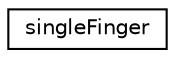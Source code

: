 digraph "Graphical Class Hierarchy"
{
 // LATEX_PDF_SIZE
  edge [fontname="Helvetica",fontsize="10",labelfontname="Helvetica",labelfontsize="10"];
  node [fontname="Helvetica",fontsize="10",shape=record];
  rankdir="LR";
  Node0 [label="singleFinger",height=0.2,width=0.4,color="black", fillcolor="white", style="filled",URL="$structsingleFinger.html",tooltip="General Struct for a single finger in a gripper sample"];
}
